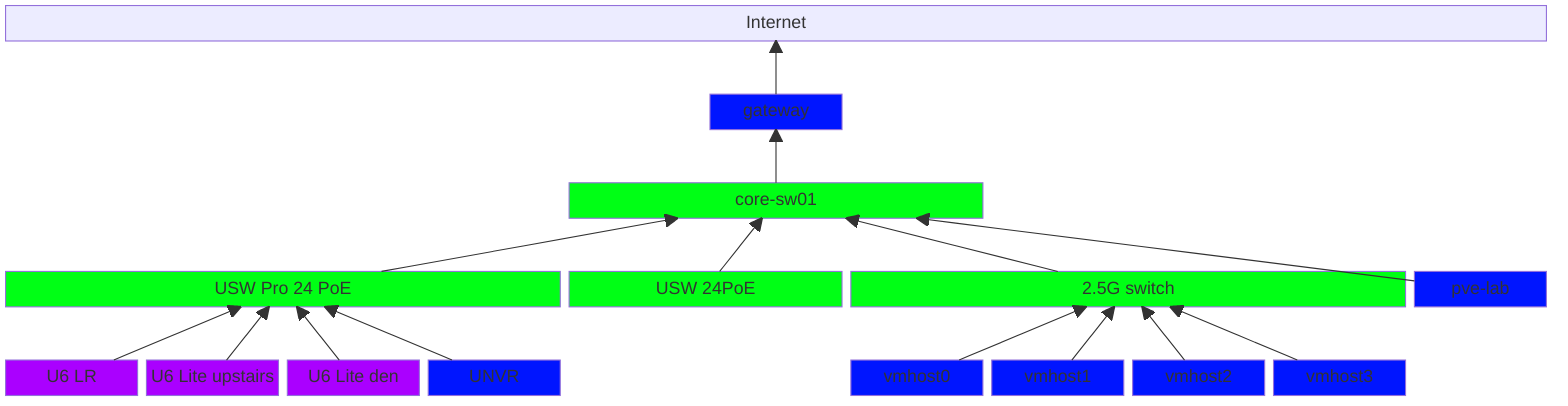 block-beta
  columns 11
  inet["Internet"]:11
  space:11
  space:5 fw["gateway"] space:5
  space:11
  space:4 sw0["core-sw01"]:3 space:4
  space:11
  sw1["USW Pro 24 PoE"]:4 sw2["USW 24PoE"]:2 sw3["2.5G switch"]:4 pve["pve-lab"]
  space:11
  ap0["U6 LR"] ap1["U6 Lite upstairs"] ap2["U6 Lite den"] unvr["UNVR"] space:2 vmhost0 vmhost1 vmhost2 vmhost3 space
  fw-->inet
  sw0-->fw
  sw1-->sw0
  sw2-->sw0
  sw3-->sw0
  pve-->sw0
  ap0-->sw1
  ap1-->sw1
  ap2-->sw1
  unvr-->sw1

  vmhost0-->sw3 
  vmhost1-->sw3
  vmhost2-->sw3
  vmhost3-->sw3

classDef host fill:#0015ff,color:#fff
classDef switch fill:#00ff15
classDef wifi fill:#aa00ff,color:#fff

class fw host
class sw0 switch
class sw1 switch
class sw2 switch
class sw3 switch
class pve-lab host
class ap0 wifi
class ap1 wifi
class ap2 wifi
class unvr host
class vmhost0 host
class vmhost1 host
class vmhost2 host
class vmhost3 host